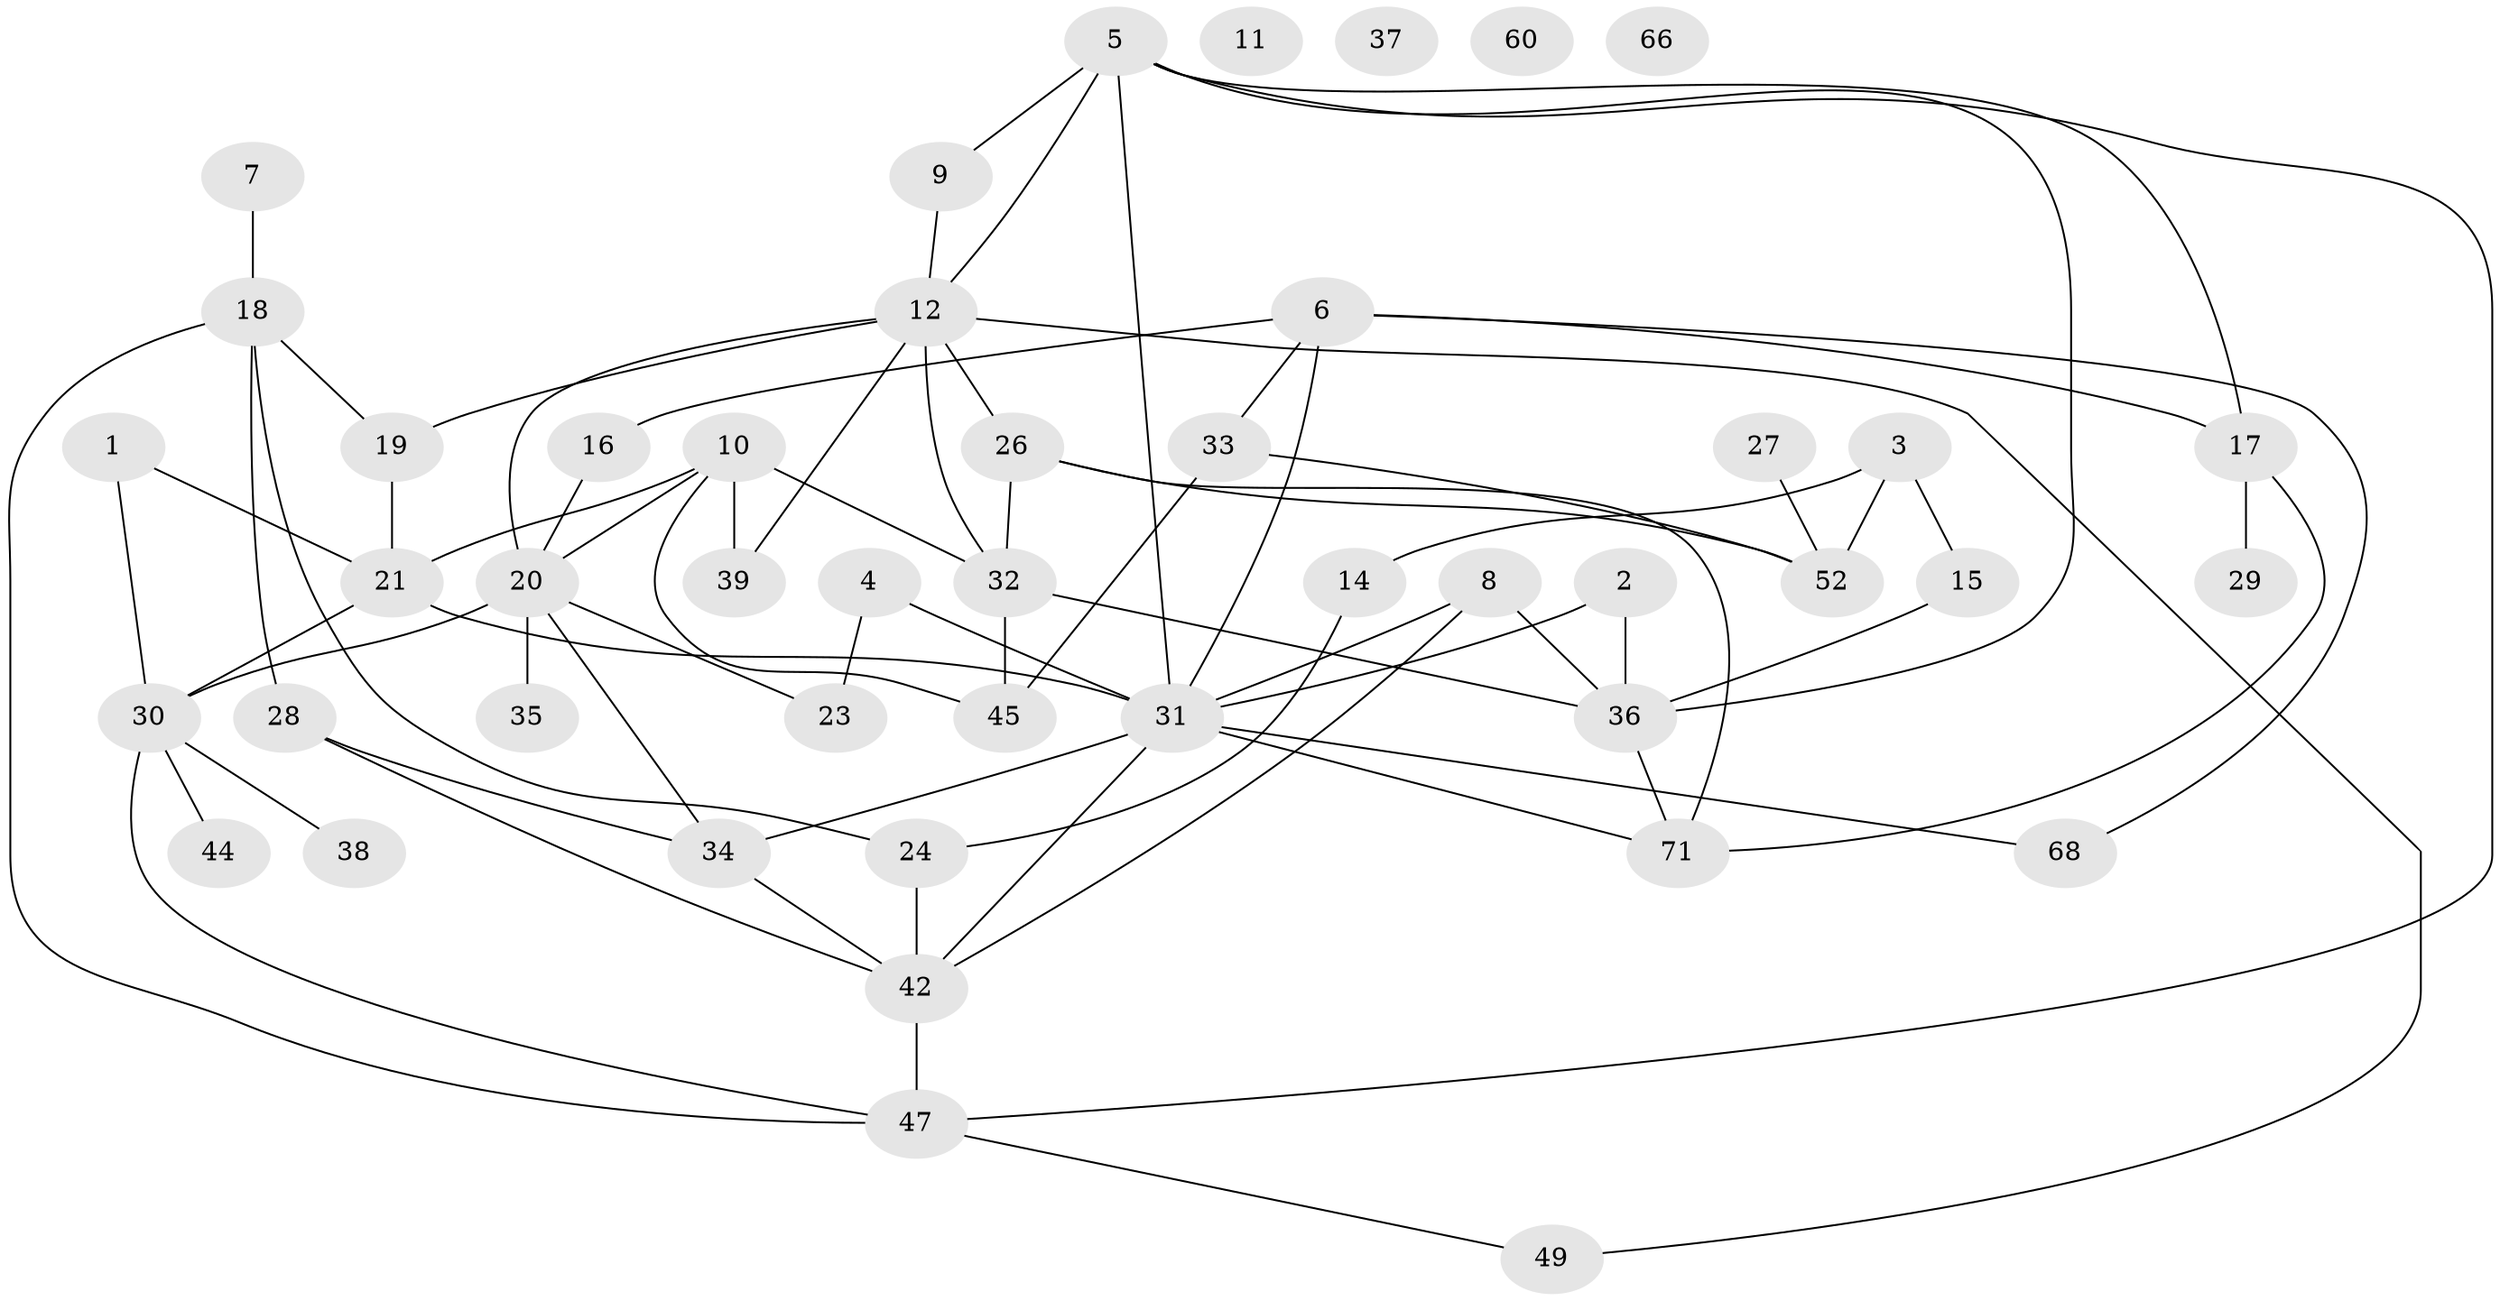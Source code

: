 // original degree distribution, {2: 0.2535211267605634, 3: 0.19718309859154928, 4: 0.19718309859154928, 1: 0.14084507042253522, 0: 0.056338028169014086, 5: 0.11267605633802817, 6: 0.028169014084507043, 8: 0.014084507042253521}
// Generated by graph-tools (version 1.1) at 2025/41/03/06/25 10:41:23]
// undirected, 46 vertices, 74 edges
graph export_dot {
graph [start="1"]
  node [color=gray90,style=filled];
  1;
  2 [super="+51"];
  3 [super="+48"];
  4;
  5 [super="+13"];
  6 [super="+25"];
  7;
  8 [super="+50"];
  9 [super="+22"];
  10 [super="+43"];
  11;
  12 [super="+67"];
  14 [super="+64"];
  15;
  16;
  17 [super="+58"];
  18 [super="+59"];
  19;
  20 [super="+61"];
  21 [super="+53"];
  23 [super="+56"];
  24;
  26 [super="+40"];
  27;
  28;
  29;
  30 [super="+63"];
  31 [super="+69"];
  32 [super="+70"];
  33;
  34 [super="+46"];
  35 [super="+41"];
  36 [super="+54"];
  37;
  38;
  39;
  42 [super="+55"];
  44;
  45 [super="+57"];
  47 [super="+62"];
  49;
  52 [super="+65"];
  60;
  66;
  68;
  71;
  1 -- 21;
  1 -- 30;
  2 -- 36;
  2 -- 31;
  3 -- 14;
  3 -- 52;
  3 -- 15;
  4 -- 31;
  4 -- 23;
  5 -- 9 [weight=2];
  5 -- 12;
  5 -- 47;
  5 -- 17;
  5 -- 31;
  5 -- 36;
  6 -- 33;
  6 -- 16;
  6 -- 17;
  6 -- 68;
  6 -- 31;
  7 -- 18;
  8 -- 42;
  8 -- 31;
  8 -- 36;
  9 -- 12;
  10 -- 32;
  10 -- 20;
  10 -- 21;
  10 -- 39;
  10 -- 45;
  12 -- 26;
  12 -- 39;
  12 -- 32;
  12 -- 49;
  12 -- 19;
  12 -- 20;
  14 -- 24;
  15 -- 36;
  16 -- 20;
  17 -- 29;
  17 -- 71;
  18 -- 19;
  18 -- 24;
  18 -- 28;
  18 -- 47;
  19 -- 21;
  20 -- 30;
  20 -- 35;
  20 -- 34;
  20 -- 23;
  21 -- 30;
  21 -- 31;
  24 -- 42 [weight=2];
  26 -- 32 [weight=2];
  26 -- 52;
  26 -- 71;
  27 -- 52;
  28 -- 34;
  28 -- 42;
  30 -- 47;
  30 -- 38;
  30 -- 44;
  31 -- 68;
  31 -- 71;
  31 -- 42;
  31 -- 34;
  32 -- 45;
  32 -- 36;
  33 -- 45;
  33 -- 52;
  34 -- 42;
  36 -- 71;
  42 -- 47;
  47 -- 49;
}
